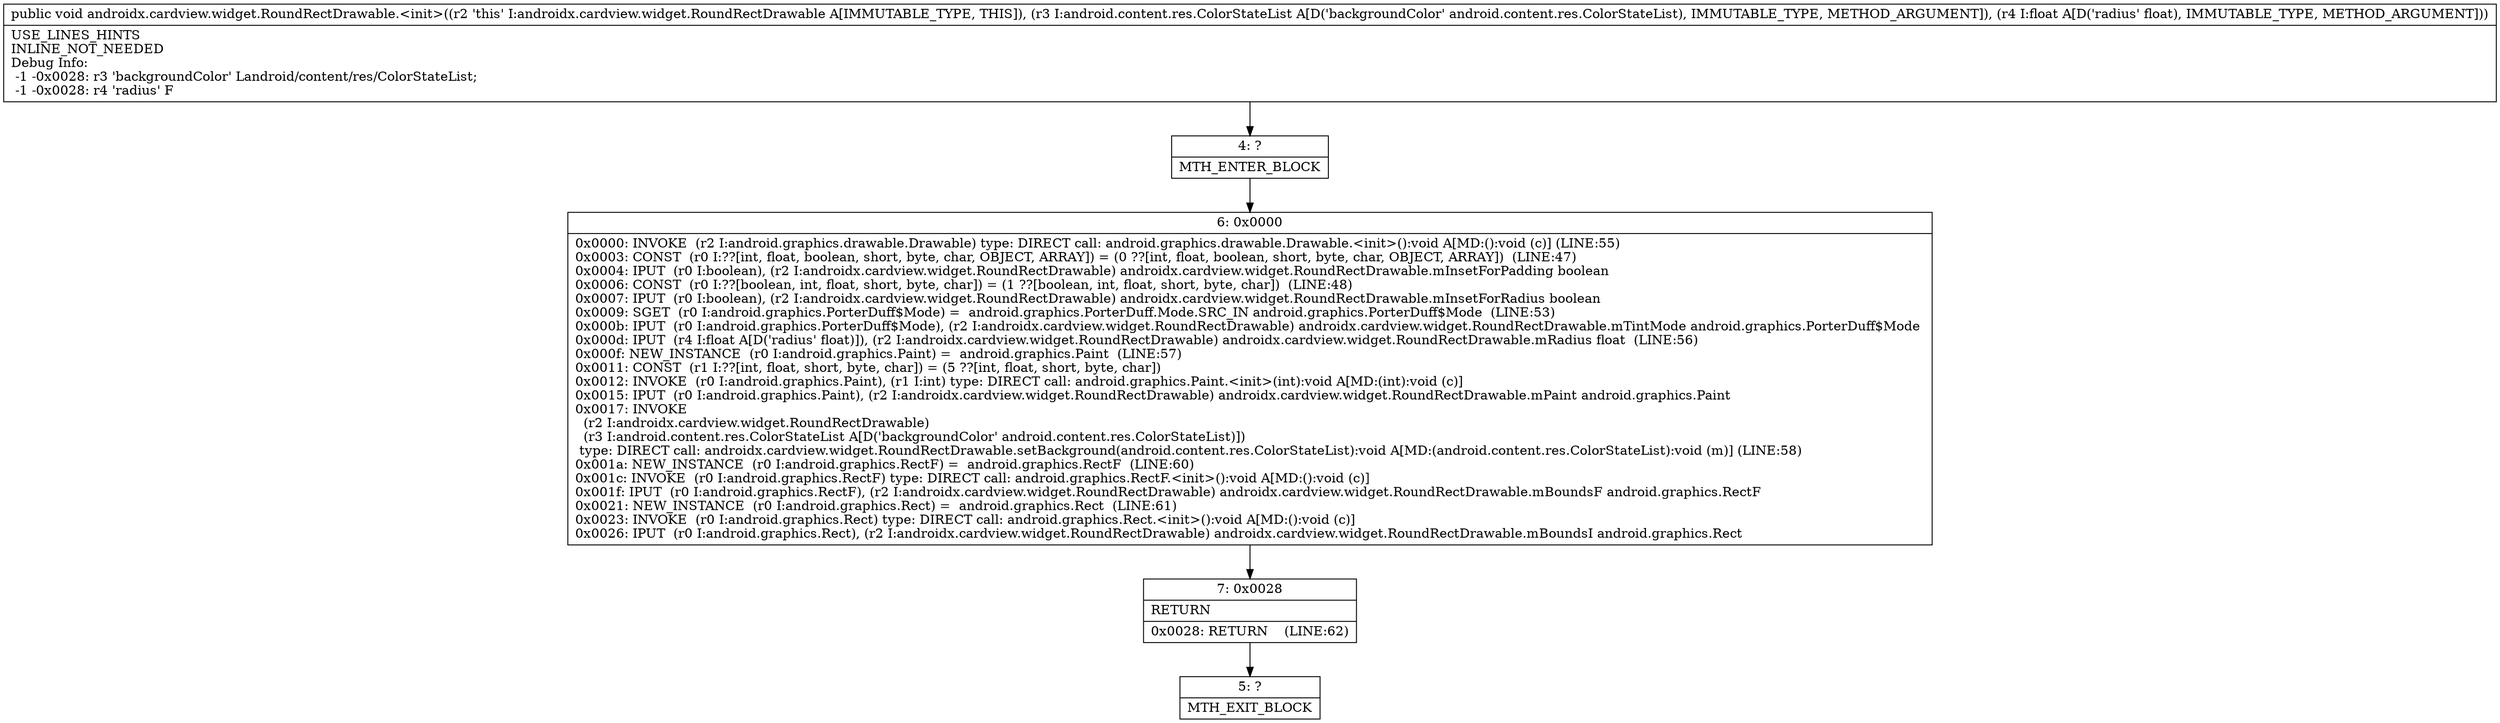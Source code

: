digraph "CFG forandroidx.cardview.widget.RoundRectDrawable.\<init\>(Landroid\/content\/res\/ColorStateList;F)V" {
Node_4 [shape=record,label="{4\:\ ?|MTH_ENTER_BLOCK\l}"];
Node_6 [shape=record,label="{6\:\ 0x0000|0x0000: INVOKE  (r2 I:android.graphics.drawable.Drawable) type: DIRECT call: android.graphics.drawable.Drawable.\<init\>():void A[MD:():void (c)] (LINE:55)\l0x0003: CONST  (r0 I:??[int, float, boolean, short, byte, char, OBJECT, ARRAY]) = (0 ??[int, float, boolean, short, byte, char, OBJECT, ARRAY])  (LINE:47)\l0x0004: IPUT  (r0 I:boolean), (r2 I:androidx.cardview.widget.RoundRectDrawable) androidx.cardview.widget.RoundRectDrawable.mInsetForPadding boolean \l0x0006: CONST  (r0 I:??[boolean, int, float, short, byte, char]) = (1 ??[boolean, int, float, short, byte, char])  (LINE:48)\l0x0007: IPUT  (r0 I:boolean), (r2 I:androidx.cardview.widget.RoundRectDrawable) androidx.cardview.widget.RoundRectDrawable.mInsetForRadius boolean \l0x0009: SGET  (r0 I:android.graphics.PorterDuff$Mode) =  android.graphics.PorterDuff.Mode.SRC_IN android.graphics.PorterDuff$Mode  (LINE:53)\l0x000b: IPUT  (r0 I:android.graphics.PorterDuff$Mode), (r2 I:androidx.cardview.widget.RoundRectDrawable) androidx.cardview.widget.RoundRectDrawable.mTintMode android.graphics.PorterDuff$Mode \l0x000d: IPUT  (r4 I:float A[D('radius' float)]), (r2 I:androidx.cardview.widget.RoundRectDrawable) androidx.cardview.widget.RoundRectDrawable.mRadius float  (LINE:56)\l0x000f: NEW_INSTANCE  (r0 I:android.graphics.Paint) =  android.graphics.Paint  (LINE:57)\l0x0011: CONST  (r1 I:??[int, float, short, byte, char]) = (5 ??[int, float, short, byte, char]) \l0x0012: INVOKE  (r0 I:android.graphics.Paint), (r1 I:int) type: DIRECT call: android.graphics.Paint.\<init\>(int):void A[MD:(int):void (c)]\l0x0015: IPUT  (r0 I:android.graphics.Paint), (r2 I:androidx.cardview.widget.RoundRectDrawable) androidx.cardview.widget.RoundRectDrawable.mPaint android.graphics.Paint \l0x0017: INVOKE  \l  (r2 I:androidx.cardview.widget.RoundRectDrawable)\l  (r3 I:android.content.res.ColorStateList A[D('backgroundColor' android.content.res.ColorStateList)])\l type: DIRECT call: androidx.cardview.widget.RoundRectDrawable.setBackground(android.content.res.ColorStateList):void A[MD:(android.content.res.ColorStateList):void (m)] (LINE:58)\l0x001a: NEW_INSTANCE  (r0 I:android.graphics.RectF) =  android.graphics.RectF  (LINE:60)\l0x001c: INVOKE  (r0 I:android.graphics.RectF) type: DIRECT call: android.graphics.RectF.\<init\>():void A[MD:():void (c)]\l0x001f: IPUT  (r0 I:android.graphics.RectF), (r2 I:androidx.cardview.widget.RoundRectDrawable) androidx.cardview.widget.RoundRectDrawable.mBoundsF android.graphics.RectF \l0x0021: NEW_INSTANCE  (r0 I:android.graphics.Rect) =  android.graphics.Rect  (LINE:61)\l0x0023: INVOKE  (r0 I:android.graphics.Rect) type: DIRECT call: android.graphics.Rect.\<init\>():void A[MD:():void (c)]\l0x0026: IPUT  (r0 I:android.graphics.Rect), (r2 I:androidx.cardview.widget.RoundRectDrawable) androidx.cardview.widget.RoundRectDrawable.mBoundsI android.graphics.Rect \l}"];
Node_7 [shape=record,label="{7\:\ 0x0028|RETURN\l|0x0028: RETURN    (LINE:62)\l}"];
Node_5 [shape=record,label="{5\:\ ?|MTH_EXIT_BLOCK\l}"];
MethodNode[shape=record,label="{public void androidx.cardview.widget.RoundRectDrawable.\<init\>((r2 'this' I:androidx.cardview.widget.RoundRectDrawable A[IMMUTABLE_TYPE, THIS]), (r3 I:android.content.res.ColorStateList A[D('backgroundColor' android.content.res.ColorStateList), IMMUTABLE_TYPE, METHOD_ARGUMENT]), (r4 I:float A[D('radius' float), IMMUTABLE_TYPE, METHOD_ARGUMENT]))  | USE_LINES_HINTS\lINLINE_NOT_NEEDED\lDebug Info:\l  \-1 \-0x0028: r3 'backgroundColor' Landroid\/content\/res\/ColorStateList;\l  \-1 \-0x0028: r4 'radius' F\l}"];
MethodNode -> Node_4;Node_4 -> Node_6;
Node_6 -> Node_7;
Node_7 -> Node_5;
}

